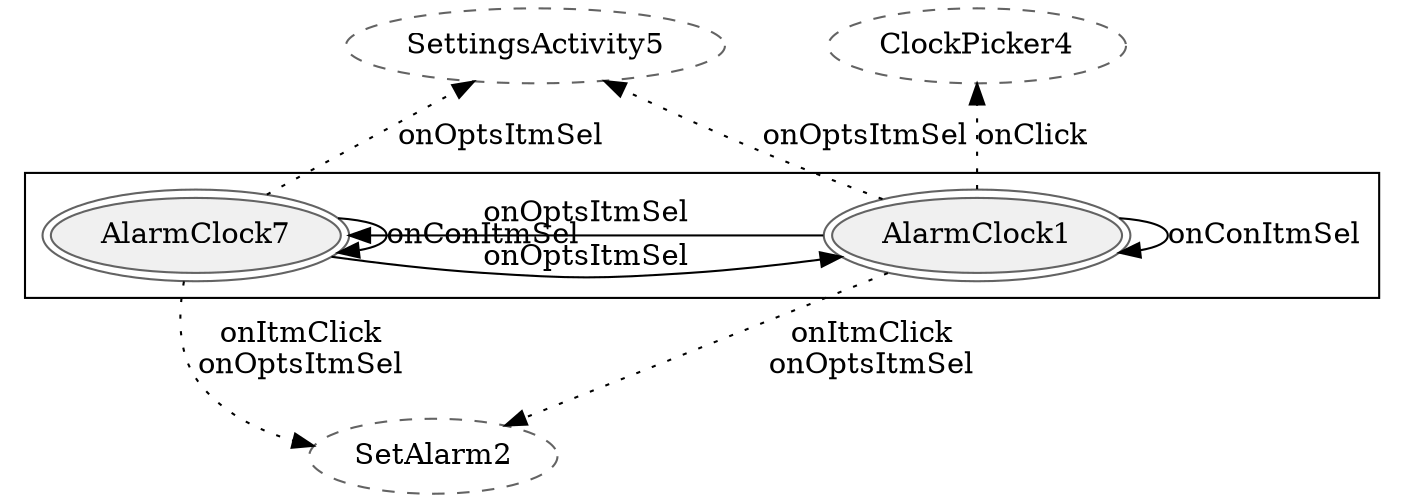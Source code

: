 digraph {
fontname="Helvetica";
node[style="filled,solid", colorscheme=greys3, fillcolor=1, color=3];

newrank=true;

	subgraph cluster_5 {
	AlarmClock1[peripheries=2];
	AlarmClock7[peripheries=2];

	AlarmClock1 -> AlarmClock1[label="onConItmSel"];
	AlarmClock1 -> AlarmClock7[label="onOptsItmSel"];
	AlarmClock7 -> AlarmClock1[label="onOptsItmSel"];
	AlarmClock7 -> AlarmClock7[label="onConItmSel"];

	{rank=same; AlarmClock1 AlarmClock7}

	}

SettingsActivity5[style=dashed];
SetAlarm2[style=dashed];
ClockPicker4[style=dashed];

AlarmClock1 -> SettingsActivity5[label="onOptsItmSel",style=dotted];
AlarmClock1 -> SetAlarm2[label="onItmClick
onOptsItmSel",style=dotted];
AlarmClock1 -> ClockPicker4[label="onClick",style=dotted];




AlarmClock7 -> SettingsActivity5[label="onOptsItmSel",style=dotted];
AlarmClock7 -> SetAlarm2[label="onItmClick
onOptsItmSel",style=dotted];
SetAlarm2 -> AlarmClock7[label="",style=invis];


{rank=min; SettingsActivity5 ClockPicker4}
{rank=same; AlarmClock1 AlarmClock7}
{rank=max; SetAlarm2}


}